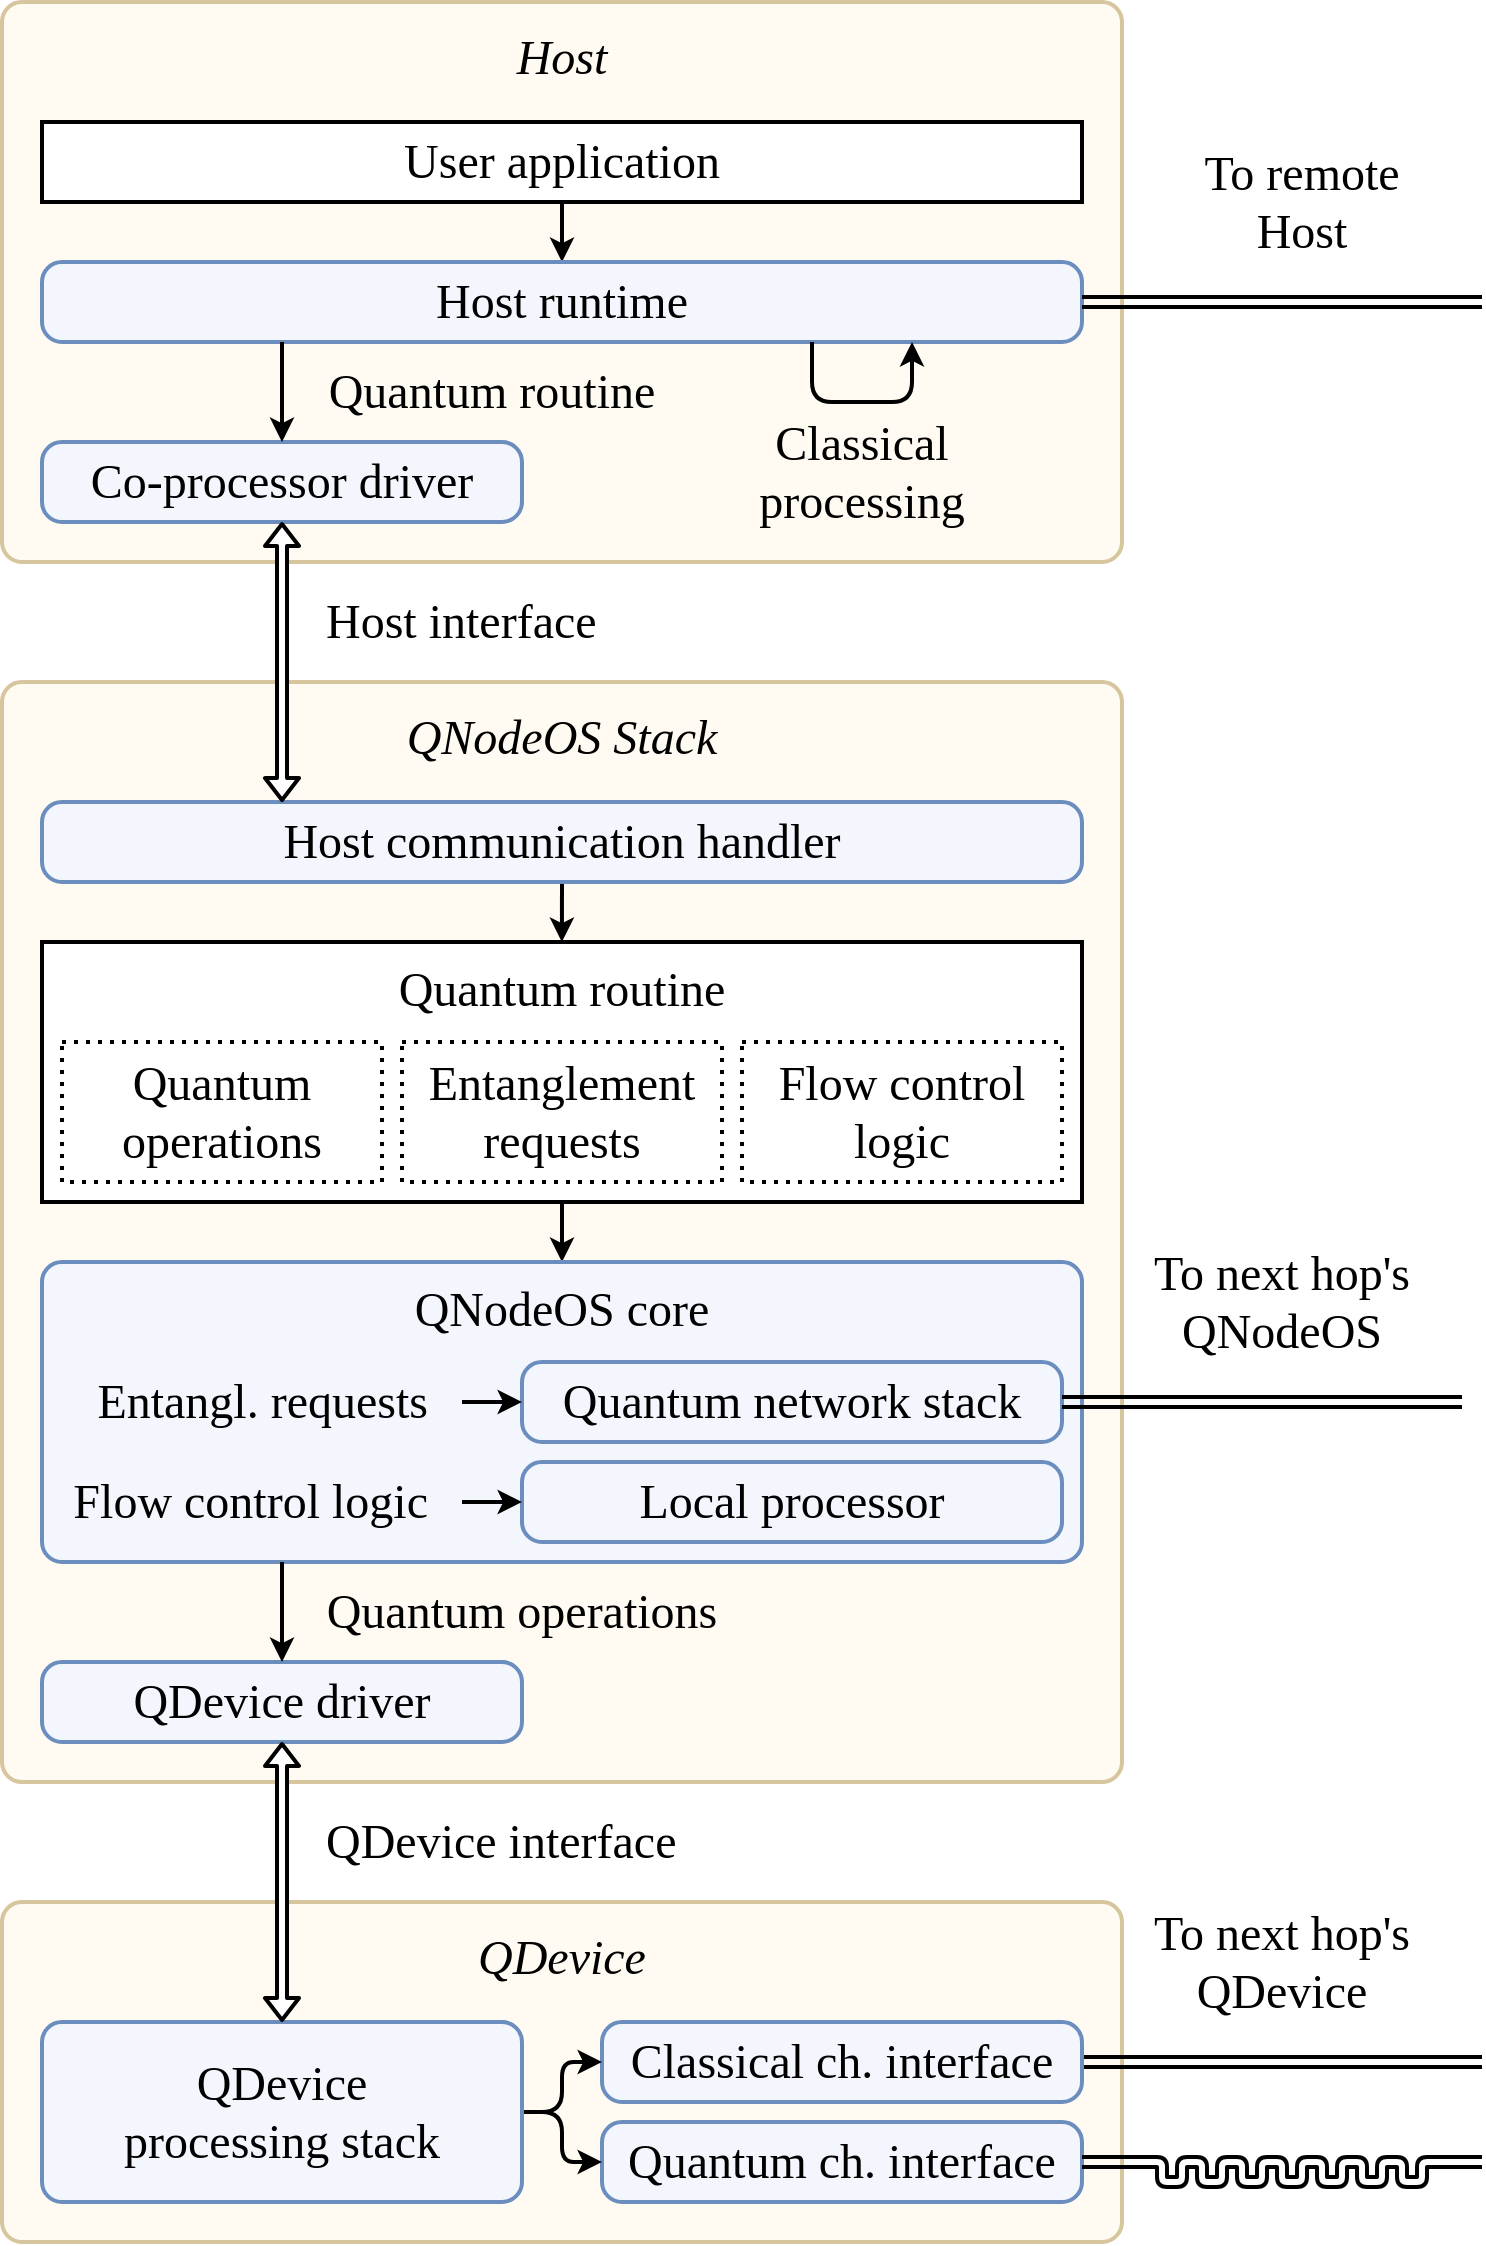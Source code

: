 <mxfile version="13.7.9" type="device"><diagram id="mJ-dKqEsO_aJzeUCnxig" name="Page-1"><mxGraphModel dx="1744" dy="772" grid="1" gridSize="10" guides="1" tooltips="1" connect="1" arrows="1" fold="1" page="1" pageScale="1" pageWidth="1100" pageHeight="850" math="0" shadow="0"><root><mxCell id="0"/><mxCell id="1" parent="0"/><mxCell id="ncdgSolWfrBapiob_LGC-138" value="QNodeOS Stack" style="rounded=1;whiteSpace=wrap;html=1;strokeWidth=2;arcSize=20;fontSize=24;align=center;verticalAlign=top;spacingLeft=0;spacingTop=7;sketch=0;shadow=0;fontFamily=Times New Roman;perimeterSpacing=0;absoluteArcSize=1;fontStyle=2;strokeColor=#D6C59D;fillColor=#fffbf3;" parent="1" vertex="1"><mxGeometry x="1160" y="1260" width="560" height="550" as="geometry"/></mxCell><mxCell id="ncdgSolWfrBapiob_LGC-52" value="Host" style="rounded=1;whiteSpace=wrap;html=1;strokeWidth=2;arcSize=20;fontSize=24;align=center;verticalAlign=top;spacingLeft=0;spacingTop=7;sketch=0;shadow=0;fontFamily=Times New Roman;perimeterSpacing=0;absoluteArcSize=1;fontStyle=2;strokeColor=#D6C59D;fillColor=#fffbf3;" parent="1" vertex="1"><mxGeometry x="1160" y="920" width="560" height="280" as="geometry"/></mxCell><mxCell id="ncdgSolWfrBapiob_LGC-49" style="edgeStyle=orthogonalEdgeStyle;rounded=0;orthogonalLoop=1;jettySize=auto;html=1;exitX=0.5;exitY=1;exitDx=0;exitDy=0;entryX=0.5;entryY=0;entryDx=0;entryDy=0;strokeWidth=2;" parent="1" source="ncdgSolWfrBapiob_LGC-45" target="ncdgSolWfrBapiob_LGC-48" edge="1"><mxGeometry relative="1" as="geometry"/></mxCell><mxCell id="ncdgSolWfrBapiob_LGC-45" value="User application" style="rounded=0;whiteSpace=wrap;html=1;strokeWidth=2;fontFamily=Times New Roman;fontSize=24;align=center;verticalAlign=middle;spacing=0;spacingTop=0;" parent="1" vertex="1"><mxGeometry x="1180" y="980" width="520" height="40" as="geometry"/></mxCell><mxCell id="ncdgSolWfrBapiob_LGC-48" value="Host runtime" style="rounded=1;whiteSpace=wrap;html=1;strokeWidth=2;fontFamily=Times New Roman;fontSize=24;align=center;absoluteArcSize=1;arcSize=20;strokeColor=#6C8EBF;fillColor=#F3F7FD;" parent="1" vertex="1"><mxGeometry x="1180" y="1050" width="520" height="40" as="geometry"/></mxCell><mxCell id="ncdgSolWfrBapiob_LGC-59" style="edgeStyle=orthogonalEdgeStyle;rounded=1;orthogonalLoop=1;jettySize=auto;html=1;exitX=1;exitY=0.5;exitDx=0;exitDy=0;entryX=0;entryY=0.5;entryDx=0;entryDy=0;strokeColor=#000000;strokeWidth=2;fillColor=#ffffff;fontFamily=Times New Roman;fontSize=20;startArrow=none;startFill=0;endArrow=none;endFill=0;shape=link;" parent="1" edge="1"><mxGeometry relative="1" as="geometry"><mxPoint x="1700" y="1070" as="sourcePoint"/><mxPoint x="1900" y="1070" as="targetPoint"/></mxGeometry></mxCell><mxCell id="ncdgSolWfrBapiob_LGC-60" value="To remote&lt;br&gt;Host" style="text;html=1;strokeColor=none;fillColor=none;align=center;verticalAlign=middle;whiteSpace=wrap;rounded=0;fontFamily=Times New Roman;fontSize=24;" parent="1" vertex="1"><mxGeometry x="1730" y="980" width="160" height="80" as="geometry"/></mxCell><mxCell id="ncdgSolWfrBapiob_LGC-61" value="Co-processor driver" style="rounded=1;whiteSpace=wrap;html=1;strokeWidth=2;fontFamily=Times New Roman;fontSize=24;align=center;absoluteArcSize=1;arcSize=20;strokeColor=#6C8EBF;fillColor=#F3F7FD;" parent="1" vertex="1"><mxGeometry x="1180" y="1140" width="240" height="40" as="geometry"/></mxCell><mxCell id="ncdgSolWfrBapiob_LGC-64" value="Host interface" style="text;html=1;strokeColor=none;fillColor=none;align=left;verticalAlign=middle;whiteSpace=wrap;rounded=0;fontFamily=Times New Roman;fontSize=24;" parent="1" vertex="1"><mxGeometry x="1320" y="1210" width="160" height="40" as="geometry"/></mxCell><mxCell id="ncdgSolWfrBapiob_LGC-71" style="edgeStyle=orthogonalEdgeStyle;rounded=0;orthogonalLoop=1;jettySize=auto;html=1;exitX=0.5;exitY=1;exitDx=0;exitDy=0;startArrow=none;startFill=0;endArrow=classic;endFill=1;strokeWidth=2;" parent="1" source="ncdgSolWfrBapiob_LGC-65" edge="1"><mxGeometry relative="1" as="geometry"><mxPoint x="1439.941" y="1390.0" as="targetPoint"/></mxGeometry></mxCell><mxCell id="ncdgSolWfrBapiob_LGC-65" value="Host communication handler" style="rounded=1;whiteSpace=wrap;html=1;strokeWidth=2;fontFamily=Times New Roman;fontSize=24;align=center;absoluteArcSize=1;arcSize=20;strokeColor=#6C8EBF;fillColor=#F3F7FD;" parent="1" vertex="1"><mxGeometry x="1180" y="1320" width="520" height="40" as="geometry"/></mxCell><mxCell id="ncdgSolWfrBapiob_LGC-70" style="edgeStyle=orthogonalEdgeStyle;rounded=0;orthogonalLoop=1;jettySize=auto;html=1;exitX=0.5;exitY=1;exitDx=0;exitDy=0;entryX=0.5;entryY=0;entryDx=0;entryDy=0;startArrow=none;startFill=0;endArrow=classic;endFill=1;strokeWidth=2;" parent="1" edge="1"><mxGeometry relative="1" as="geometry"><mxPoint x="1440" y="1520" as="sourcePoint"/><mxPoint x="1440" y="1550" as="targetPoint"/></mxGeometry></mxCell><mxCell id="ncdgSolWfrBapiob_LGC-109" value="QNodeOS core" style="rounded=1;whiteSpace=wrap;html=1;strokeWidth=2;fontFamily=Times New Roman;fontSize=24;align=center;absoluteArcSize=1;arcSize=20;verticalAlign=top;spacing=0;spacingTop=5;strokeColor=#6C8EBF;fillColor=#F3F7FD;" parent="1" vertex="1"><mxGeometry x="1180" y="1550" width="520" height="150" as="geometry"/></mxCell><mxCell id="ncdgSolWfrBapiob_LGC-111" value="QDevice driver" style="rounded=1;whiteSpace=wrap;html=1;strokeWidth=2;fontFamily=Times New Roman;fontSize=24;align=center;absoluteArcSize=1;arcSize=20;strokeColor=#6C8EBF;fillColor=#F3F7FD;" parent="1" vertex="1"><mxGeometry x="1180" y="1750" width="240" height="40" as="geometry"/></mxCell><mxCell id="ncdgSolWfrBapiob_LGC-120" value="Quantum network stack" style="rounded=1;whiteSpace=wrap;html=1;strokeWidth=2;fontFamily=Times New Roman;fontSize=24;align=center;absoluteArcSize=1;arcSize=20;spacing=0;strokeColor=#6C8EBF;fillColor=#F3F7FD;" parent="1" vertex="1"><mxGeometry x="1420" y="1600" width="270" height="40" as="geometry"/></mxCell><mxCell id="ncdgSolWfrBapiob_LGC-127" value="Entangl. requests" style="text;html=1;strokeColor=none;fillColor=none;align=right;verticalAlign=middle;whiteSpace=wrap;rounded=0;fontFamily=Times New Roman;fontSize=24;" parent="1" vertex="1"><mxGeometry x="1190" y="1600" width="185" height="40" as="geometry"/></mxCell><mxCell id="ncdgSolWfrBapiob_LGC-132" value="Quantum routine" style="rounded=0;whiteSpace=wrap;html=1;strokeWidth=2;fontFamily=Times New Roman;fontSize=24;align=center;verticalAlign=top;spacing=0;spacingTop=5;" parent="1" vertex="1"><mxGeometry x="1180" y="1390" width="520" height="130" as="geometry"/></mxCell><mxCell id="ncdgSolWfrBapiob_LGC-134" value="Flow control&lt;br&gt;logic" style="rounded=0;whiteSpace=wrap;html=1;strokeWidth=2;fontFamily=Times New Roman;fontSize=24;align=center;dashed=1;dashPattern=1 2;" parent="1" vertex="1"><mxGeometry x="1530" y="1440" width="160" height="70" as="geometry"/></mxCell><mxCell id="ncdgSolWfrBapiob_LGC-136" value="Quantum operations" style="rounded=0;whiteSpace=wrap;html=1;strokeWidth=2;fontFamily=Times New Roman;fontSize=24;align=center;dashed=1;dashPattern=1 2;" parent="1" vertex="1"><mxGeometry x="1190" y="1440" width="160" height="70" as="geometry"/></mxCell><mxCell id="ncdgSolWfrBapiob_LGC-137" value="Entanglement requests" style="rounded=0;whiteSpace=wrap;html=1;strokeWidth=2;fontFamily=Times New Roman;fontSize=24;align=center;dashed=1;dashPattern=1 2;" parent="1" vertex="1"><mxGeometry x="1360" y="1440" width="160" height="70" as="geometry"/></mxCell><mxCell id="ncdgSolWfrBapiob_LGC-139" value="To next hop's QNodeOS" style="text;html=1;strokeColor=none;fillColor=none;align=center;verticalAlign=middle;whiteSpace=wrap;rounded=0;fontFamily=Times New Roman;fontSize=24;" parent="1" vertex="1"><mxGeometry x="1720" y="1530" width="160" height="80" as="geometry"/></mxCell><mxCell id="ncdgSolWfrBapiob_LGC-150" value="QDevice interface" style="text;html=1;strokeColor=none;fillColor=none;align=left;verticalAlign=middle;whiteSpace=wrap;rounded=0;fontFamily=Times New Roman;fontSize=24;" parent="1" vertex="1"><mxGeometry x="1320" y="1820" width="195" height="40" as="geometry"/></mxCell><mxCell id="ncdgSolWfrBapiob_LGC-165" value="QDevice" style="rounded=1;whiteSpace=wrap;html=1;strokeWidth=2;arcSize=20;fontSize=24;align=center;verticalAlign=top;spacingLeft=0;spacingTop=7;sketch=0;shadow=0;fontFamily=Times New Roman;perimeterSpacing=0;absoluteArcSize=1;fontStyle=2;strokeColor=#D6C59D;fillColor=#fffbf3;" parent="1" vertex="1"><mxGeometry x="1160" y="1870" width="560" height="170" as="geometry"/></mxCell><mxCell id="ncdgSolWfrBapiob_LGC-166" style="edgeStyle=orthogonalEdgeStyle;rounded=1;orthogonalLoop=1;jettySize=auto;html=1;exitX=1;exitY=0.5;exitDx=0;exitDy=0;entryX=0;entryY=0.5;entryDx=0;entryDy=0;strokeColor=#000000;strokeWidth=2;fillColor=#ffffff;fontFamily=Times New Roman;fontSize=20;startArrow=none;startFill=0;endArrow=none;endFill=0;shape=link;" parent="1" edge="1"><mxGeometry relative="1" as="geometry"><mxPoint x="1700" y="1950" as="sourcePoint"/><mxPoint x="1900" y="1950" as="targetPoint"/></mxGeometry></mxCell><mxCell id="ncdgSolWfrBapiob_LGC-167" value="To next hop's QDevice" style="text;html=1;strokeColor=none;fillColor=none;align=center;verticalAlign=middle;whiteSpace=wrap;rounded=0;fontFamily=Times New Roman;fontSize=24;" parent="1" vertex="1"><mxGeometry x="1720" y="1860" width="160" height="80" as="geometry"/></mxCell><mxCell id="ncdgSolWfrBapiob_LGC-168" value="Classical ch. interface" style="rounded=1;whiteSpace=wrap;html=1;strokeWidth=2;fontFamily=Times New Roman;fontSize=24;align=center;absoluteArcSize=1;arcSize=20;strokeColor=#6c8ebf;fillColor=#F3F7FD;" parent="1" vertex="1"><mxGeometry x="1460" y="1930" width="240" height="40" as="geometry"/></mxCell><mxCell id="ncdgSolWfrBapiob_LGC-169" value="Quantum ch. interface" style="rounded=1;whiteSpace=wrap;html=1;strokeWidth=2;fontFamily=Times New Roman;fontSize=24;align=center;absoluteArcSize=1;arcSize=20;strokeColor=#6c8ebf;fillColor=#F3F7FD;" parent="1" vertex="1"><mxGeometry x="1460" y="1980" width="240" height="40" as="geometry"/></mxCell><mxCell id="ncdgSolWfrBapiob_LGC-170" style="edgeStyle=orthogonalEdgeStyle;rounded=1;orthogonalLoop=1;jettySize=auto;html=1;exitX=1;exitY=0.5;exitDx=0;exitDy=0;entryX=0;entryY=0.5;entryDx=0;entryDy=0;startArrow=none;startFill=0;strokeColor=#000000;strokeWidth=2;fillColor=#ffffff;fontFamily=Times New Roman;fontSize=24;fontColor=#000000;align=center;" parent="1" source="ncdgSolWfrBapiob_LGC-172" target="ncdgSolWfrBapiob_LGC-168" edge="1"><mxGeometry relative="1" as="geometry"/></mxCell><mxCell id="ncdgSolWfrBapiob_LGC-171" style="edgeStyle=orthogonalEdgeStyle;rounded=1;orthogonalLoop=1;jettySize=auto;html=1;exitX=1;exitY=0.5;exitDx=0;exitDy=0;entryX=0;entryY=0.5;entryDx=0;entryDy=0;startArrow=none;startFill=0;strokeColor=#000000;strokeWidth=2;fillColor=#ffffff;fontFamily=Times New Roman;fontSize=24;fontColor=#000000;align=center;" parent="1" source="ncdgSolWfrBapiob_LGC-172" target="ncdgSolWfrBapiob_LGC-169" edge="1"><mxGeometry relative="1" as="geometry"/></mxCell><mxCell id="ncdgSolWfrBapiob_LGC-172" value="QDevice&lt;br&gt;processing stack" style="rounded=1;whiteSpace=wrap;html=1;strokeWidth=2;fontFamily=Times New Roman;fontSize=24;align=center;absoluteArcSize=1;arcSize=20;strokeColor=#6c8ebf;fillColor=#F3F7FD;" parent="1" vertex="1"><mxGeometry x="1180" y="1930" width="240" height="90" as="geometry"/></mxCell><mxCell id="ncdgSolWfrBapiob_LGC-173" style="edgeStyle=orthogonalEdgeStyle;orthogonalLoop=1;jettySize=auto;html=1;exitX=1;exitY=0.5;exitDx=0;exitDy=0;entryX=0;entryY=0.5;entryDx=0;entryDy=0;strokeColor=#000000;strokeWidth=2;fillColor=#ffffff;fontFamily=Times New Roman;fontSize=20;startArrow=classic;startFill=1;curved=1;shape=link;" parent="1" edge="1"><mxGeometry relative="1" as="geometry"><mxPoint x="1700" y="2000" as="sourcePoint"/><mxPoint x="1900" y="2000" as="targetPoint"/><Array as="points"><mxPoint x="1740" y="2000"/><mxPoint x="1740" y="2010"/><mxPoint x="1750" y="2010"/><mxPoint x="1750" y="2000"/><mxPoint x="1760" y="2000"/><mxPoint x="1760" y="2010"/><mxPoint x="1770" y="2010"/><mxPoint x="1770" y="2000"/><mxPoint x="1780" y="2000"/><mxPoint x="1780" y="2010"/><mxPoint x="1790" y="2010"/><mxPoint x="1790" y="2000"/><mxPoint x="1800" y="2000"/><mxPoint x="1800" y="2010"/><mxPoint x="1810" y="2010"/><mxPoint x="1810" y="2000"/><mxPoint x="1820" y="2000"/><mxPoint x="1820" y="2010"/><mxPoint x="1830" y="2010"/><mxPoint x="1830" y="2000"/><mxPoint x="1840" y="2000"/><mxPoint x="1840" y="2010"/><mxPoint x="1850" y="2010"/><mxPoint x="1850" y="2000"/><mxPoint x="1860" y="2000"/><mxPoint x="1860" y="2010"/><mxPoint x="1870" y="2010"/><mxPoint x="1870" y="2000"/></Array></mxGeometry></mxCell><mxCell id="nNk2BPWLCaKHfwq3bV2H-56" style="edgeStyle=orthogonalEdgeStyle;rounded=1;orthogonalLoop=1;jettySize=auto;html=1;startArrow=none;startFill=0;endArrow=classic;endFill=1;strokeWidth=2;entryX=0.904;entryY=1;entryDx=0;entryDy=0;entryPerimeter=0;" parent="1" edge="1"><mxGeometry relative="1" as="geometry"><mxPoint x="1565" y="1090" as="sourcePoint"/><mxPoint x="1615" y="1090" as="targetPoint"/><Array as="points"><mxPoint x="1564.94" y="1090"/><mxPoint x="1564.94" y="1120"/><mxPoint x="1614.94" y="1120"/></Array></mxGeometry></mxCell><mxCell id="nNk2BPWLCaKHfwq3bV2H-58" value="Classical processing" style="text;html=1;strokeColor=none;fillColor=none;align=center;verticalAlign=middle;whiteSpace=wrap;rounded=0;fontFamily=Times New Roman;fontSize=24;" parent="1" vertex="1"><mxGeometry x="1520" y="1120" width="140" height="70" as="geometry"/></mxCell><mxCell id="nNk2BPWLCaKHfwq3bV2H-60" value="Local processor" style="rounded=1;whiteSpace=wrap;html=1;strokeWidth=2;fontFamily=Times New Roman;fontSize=24;align=center;absoluteArcSize=1;arcSize=20;strokeColor=#6C8EBF;fillColor=#F3F7FD;" parent="1" vertex="1"><mxGeometry x="1420" y="1650" width="270" height="40" as="geometry"/></mxCell><mxCell id="nNk2BPWLCaKHfwq3bV2H-62" value="Quantum operations" style="text;html=1;strokeColor=none;fillColor=none;align=center;verticalAlign=middle;whiteSpace=wrap;rounded=0;fontFamily=Times New Roman;fontSize=24;spacing=0;" parent="1" vertex="1"><mxGeometry x="1310" y="1700" width="220" height="50" as="geometry"/></mxCell><mxCell id="nNk2BPWLCaKHfwq3bV2H-64" style="edgeStyle=orthogonalEdgeStyle;rounded=0;orthogonalLoop=1;jettySize=auto;html=1;exitX=0.5;exitY=1;exitDx=0;exitDy=0;startArrow=none;startFill=0;endArrow=classic;endFill=1;strokeWidth=2;entryX=0.5;entryY=0;entryDx=0;entryDy=0;" parent="1" edge="1"><mxGeometry relative="1" as="geometry"><mxPoint x="1300" y="1700" as="sourcePoint"/><mxPoint x="1300" y="1750" as="targetPoint"/></mxGeometry></mxCell><mxCell id="nNk2BPWLCaKHfwq3bV2H-73" value="Flow control logic" style="text;html=1;strokeColor=none;fillColor=none;align=right;verticalAlign=middle;whiteSpace=wrap;rounded=0;fontFamily=Times New Roman;fontSize=24;" parent="1" vertex="1"><mxGeometry x="1190" y="1650" width="185" height="40" as="geometry"/></mxCell><mxCell id="nNk2BPWLCaKHfwq3bV2H-87" style="edgeStyle=orthogonalEdgeStyle;rounded=0;orthogonalLoop=1;jettySize=auto;html=1;entryX=0.5;entryY=0;entryDx=0;entryDy=0;startArrow=none;startFill=0;endArrow=classic;endFill=1;strokeWidth=2;" parent="1" edge="1"><mxGeometry relative="1" as="geometry"><mxPoint x="1390" y="1620" as="sourcePoint"/><mxPoint x="1420" y="1620" as="targetPoint"/></mxGeometry></mxCell><mxCell id="nNk2BPWLCaKHfwq3bV2H-88" style="edgeStyle=orthogonalEdgeStyle;rounded=0;orthogonalLoop=1;jettySize=auto;html=1;entryX=0.5;entryY=0;entryDx=0;entryDy=0;startArrow=none;startFill=0;endArrow=classic;endFill=1;strokeWidth=2;" parent="1" edge="1"><mxGeometry relative="1" as="geometry"><mxPoint x="1390" y="1670" as="sourcePoint"/><mxPoint x="1420" y="1670" as="targetPoint"/></mxGeometry></mxCell><mxCell id="nNk2BPWLCaKHfwq3bV2H-90" style="edgeStyle=orthogonalEdgeStyle;rounded=1;orthogonalLoop=1;jettySize=auto;html=1;exitX=1;exitY=0.5;exitDx=0;exitDy=0;entryX=0;entryY=0.5;entryDx=0;entryDy=0;strokeColor=#000000;strokeWidth=2;fillColor=#ffffff;fontFamily=Times New Roman;fontSize=20;startArrow=none;startFill=0;endArrow=none;endFill=0;shape=link;" parent="1" edge="1"><mxGeometry relative="1" as="geometry"><mxPoint x="1690" y="1620" as="sourcePoint"/><mxPoint x="1890" y="1620" as="targetPoint"/></mxGeometry></mxCell><mxCell id="nNk2BPWLCaKHfwq3bV2H-94" value="Quantum routine" style="text;html=1;strokeColor=none;fillColor=none;align=center;verticalAlign=middle;whiteSpace=wrap;rounded=0;fontFamily=Times New Roman;fontSize=24;spacing=0;" parent="1" vertex="1"><mxGeometry x="1310" y="1090" width="190" height="50" as="geometry"/></mxCell><mxCell id="nNk2BPWLCaKHfwq3bV2H-95" style="edgeStyle=orthogonalEdgeStyle;rounded=0;orthogonalLoop=1;jettySize=auto;html=1;exitX=0.5;exitY=1;exitDx=0;exitDy=0;startArrow=none;startFill=0;endArrow=classic;endFill=1;strokeWidth=2;entryX=0.5;entryY=0;entryDx=0;entryDy=0;" parent="1" edge="1"><mxGeometry relative="1" as="geometry"><mxPoint x="1300" y="1090" as="sourcePoint"/><mxPoint x="1300" y="1140" as="targetPoint"/></mxGeometry></mxCell><mxCell id="8cmIAiEQNf9tK5-t-9oM-1" style="edgeStyle=orthogonalEdgeStyle;rounded=1;orthogonalLoop=1;jettySize=auto;html=1;exitX=1;exitY=0.5;exitDx=0;exitDy=0;strokeColor=#000000;strokeWidth=2;fillColor=#ffffff;fontFamily=Times New Roman;fontSize=20;startArrow=block;startFill=0;endArrow=block;endFill=0;shape=flexArrow;width=4;endSize=3;startSize=3;startWidth=10;endWidth=10;" edge="1" parent="1"><mxGeometry relative="1" as="geometry"><mxPoint x="1300" y="1180" as="sourcePoint"/><mxPoint x="1300" y="1320" as="targetPoint"/></mxGeometry></mxCell><mxCell id="8cmIAiEQNf9tK5-t-9oM-2" style="edgeStyle=orthogonalEdgeStyle;rounded=1;orthogonalLoop=1;jettySize=auto;html=1;exitX=1;exitY=0.5;exitDx=0;exitDy=0;strokeColor=#000000;strokeWidth=2;fillColor=#ffffff;fontFamily=Times New Roman;fontSize=20;startArrow=block;startFill=0;endArrow=block;endFill=0;shape=flexArrow;width=4;endSize=3;startSize=3;startWidth=10;endWidth=10;" edge="1" parent="1"><mxGeometry relative="1" as="geometry"><mxPoint x="1300" y="1790" as="sourcePoint"/><mxPoint x="1300" y="1930" as="targetPoint"/></mxGeometry></mxCell></root></mxGraphModel></diagram></mxfile>